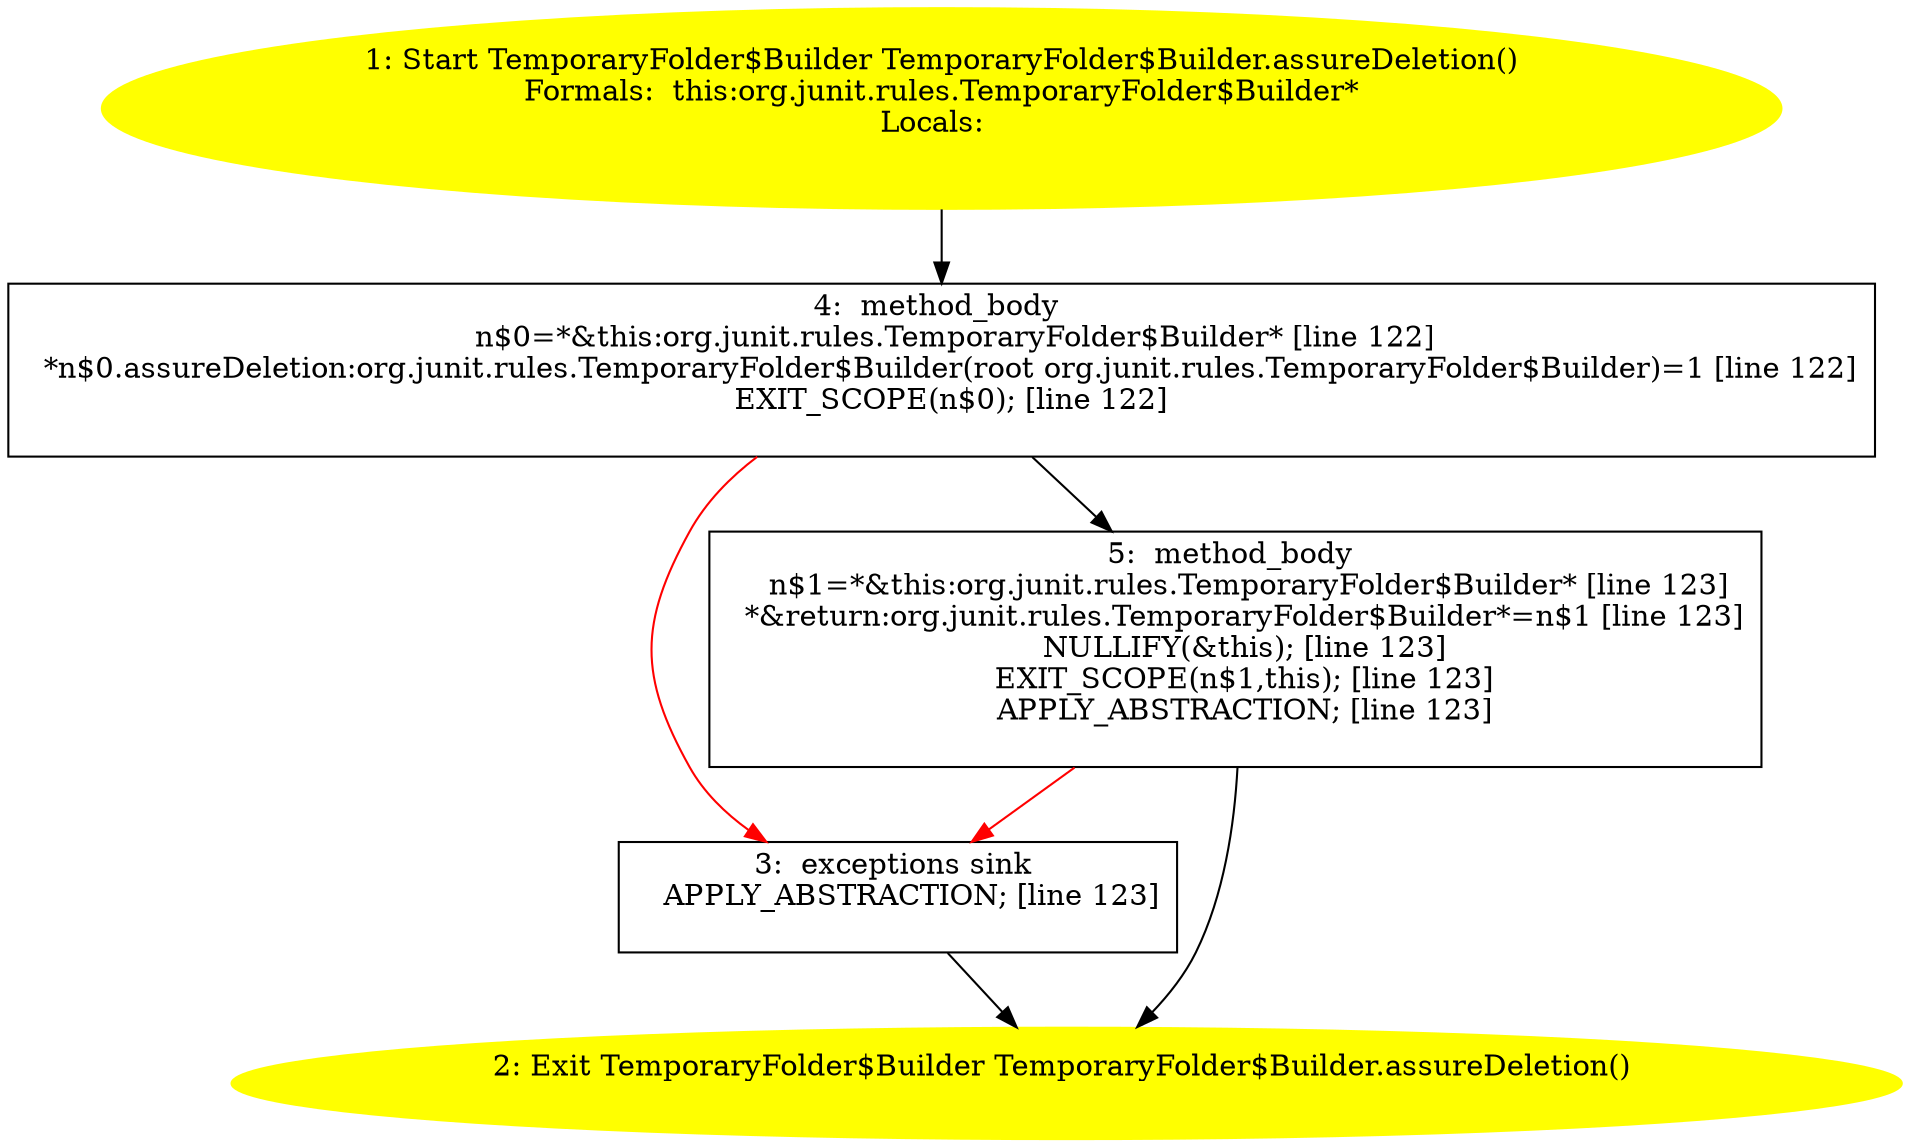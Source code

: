 /* @generated */
digraph cfg {
"org.junit.rules.TemporaryFolder$Builder.assureDeletion():org.junit.rules.TemporaryFolder$Builder.363cca3aaee4f6b580663971b17fc541_1" [label="1: Start TemporaryFolder$Builder TemporaryFolder$Builder.assureDeletion()\nFormals:  this:org.junit.rules.TemporaryFolder$Builder*\nLocals:  \n  " color=yellow style=filled]
	

	 "org.junit.rules.TemporaryFolder$Builder.assureDeletion():org.junit.rules.TemporaryFolder$Builder.363cca3aaee4f6b580663971b17fc541_1" -> "org.junit.rules.TemporaryFolder$Builder.assureDeletion():org.junit.rules.TemporaryFolder$Builder.363cca3aaee4f6b580663971b17fc541_4" ;
"org.junit.rules.TemporaryFolder$Builder.assureDeletion():org.junit.rules.TemporaryFolder$Builder.363cca3aaee4f6b580663971b17fc541_2" [label="2: Exit TemporaryFolder$Builder TemporaryFolder$Builder.assureDeletion() \n  " color=yellow style=filled]
	

"org.junit.rules.TemporaryFolder$Builder.assureDeletion():org.junit.rules.TemporaryFolder$Builder.363cca3aaee4f6b580663971b17fc541_3" [label="3:  exceptions sink \n   APPLY_ABSTRACTION; [line 123]\n " shape="box"]
	

	 "org.junit.rules.TemporaryFolder$Builder.assureDeletion():org.junit.rules.TemporaryFolder$Builder.363cca3aaee4f6b580663971b17fc541_3" -> "org.junit.rules.TemporaryFolder$Builder.assureDeletion():org.junit.rules.TemporaryFolder$Builder.363cca3aaee4f6b580663971b17fc541_2" ;
"org.junit.rules.TemporaryFolder$Builder.assureDeletion():org.junit.rules.TemporaryFolder$Builder.363cca3aaee4f6b580663971b17fc541_4" [label="4:  method_body \n   n$0=*&this:org.junit.rules.TemporaryFolder$Builder* [line 122]\n  *n$0.assureDeletion:org.junit.rules.TemporaryFolder$Builder(root org.junit.rules.TemporaryFolder$Builder)=1 [line 122]\n  EXIT_SCOPE(n$0); [line 122]\n " shape="box"]
	

	 "org.junit.rules.TemporaryFolder$Builder.assureDeletion():org.junit.rules.TemporaryFolder$Builder.363cca3aaee4f6b580663971b17fc541_4" -> "org.junit.rules.TemporaryFolder$Builder.assureDeletion():org.junit.rules.TemporaryFolder$Builder.363cca3aaee4f6b580663971b17fc541_5" ;
	 "org.junit.rules.TemporaryFolder$Builder.assureDeletion():org.junit.rules.TemporaryFolder$Builder.363cca3aaee4f6b580663971b17fc541_4" -> "org.junit.rules.TemporaryFolder$Builder.assureDeletion():org.junit.rules.TemporaryFolder$Builder.363cca3aaee4f6b580663971b17fc541_3" [color="red" ];
"org.junit.rules.TemporaryFolder$Builder.assureDeletion():org.junit.rules.TemporaryFolder$Builder.363cca3aaee4f6b580663971b17fc541_5" [label="5:  method_body \n   n$1=*&this:org.junit.rules.TemporaryFolder$Builder* [line 123]\n  *&return:org.junit.rules.TemporaryFolder$Builder*=n$1 [line 123]\n  NULLIFY(&this); [line 123]\n  EXIT_SCOPE(n$1,this); [line 123]\n  APPLY_ABSTRACTION; [line 123]\n " shape="box"]
	

	 "org.junit.rules.TemporaryFolder$Builder.assureDeletion():org.junit.rules.TemporaryFolder$Builder.363cca3aaee4f6b580663971b17fc541_5" -> "org.junit.rules.TemporaryFolder$Builder.assureDeletion():org.junit.rules.TemporaryFolder$Builder.363cca3aaee4f6b580663971b17fc541_2" ;
	 "org.junit.rules.TemporaryFolder$Builder.assureDeletion():org.junit.rules.TemporaryFolder$Builder.363cca3aaee4f6b580663971b17fc541_5" -> "org.junit.rules.TemporaryFolder$Builder.assureDeletion():org.junit.rules.TemporaryFolder$Builder.363cca3aaee4f6b580663971b17fc541_3" [color="red" ];
}
